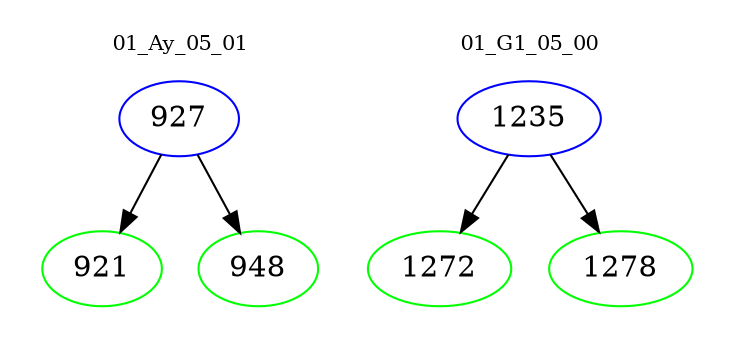 digraph{
subgraph cluster_0 {
color = white
label = "01_Ay_05_01";
fontsize=10;
T0_927 [label="927", color="blue"]
T0_927 -> T0_921 [color="black"]
T0_921 [label="921", color="green"]
T0_927 -> T0_948 [color="black"]
T0_948 [label="948", color="green"]
}
subgraph cluster_1 {
color = white
label = "01_G1_05_00";
fontsize=10;
T1_1235 [label="1235", color="blue"]
T1_1235 -> T1_1272 [color="black"]
T1_1272 [label="1272", color="green"]
T1_1235 -> T1_1278 [color="black"]
T1_1278 [label="1278", color="green"]
}
}

